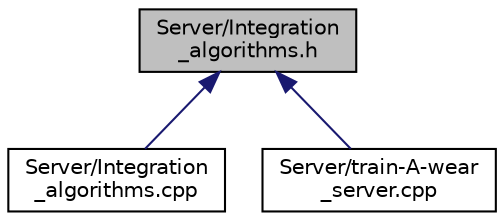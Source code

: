digraph "Server/Integration_algorithms.h"
{
 // INTERACTIVE_SVG=YES
 // LATEX_PDF_SIZE
  edge [fontname="Helvetica",fontsize="10",labelfontname="Helvetica",labelfontsize="10"];
  node [fontname="Helvetica",fontsize="10",shape=record];
  Node2 [label="Server/Integration\l_algorithms.h",height=0.2,width=0.4,color="black", fillcolor="grey75", style="filled", fontcolor="black",tooltip="Algorithms used for the measurement of the posture of the person wearing the train-A-wear sensor syst..."];
  Node2 -> Node3 [dir="back",color="midnightblue",fontsize="10",style="solid",fontname="Helvetica"];
  Node3 [label="Server/Integration\l_algorithms.cpp",height=0.2,width=0.4,color="black", fillcolor="white", style="filled",URL="$_integration__algorithms_8cpp.html",tooltip="Algorithms used for the measurement of the posture of the person wearing the train-A-wear sensor syst..."];
  Node2 -> Node4 [dir="back",color="midnightblue",fontsize="10",style="solid",fontname="Helvetica"];
  Node4 [label="Server/train-A-wear\l_server.cpp",height=0.2,width=0.4,color="black", fillcolor="white", style="filled",URL="$train-_a-wear__server_8cpp.html",tooltip="train-A-wear server file. A UDP server that binds to port 31415 to listen for any train-A-wear active..."];
}
